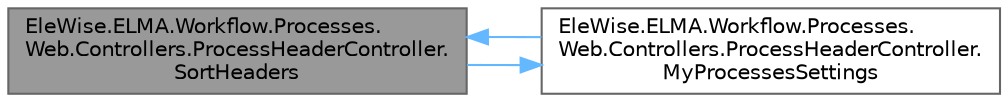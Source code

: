 digraph "EleWise.ELMA.Workflow.Processes.Web.Controllers.ProcessHeaderController.SortHeaders"
{
 // LATEX_PDF_SIZE
  bgcolor="transparent";
  edge [fontname=Helvetica,fontsize=10,labelfontname=Helvetica,labelfontsize=10];
  node [fontname=Helvetica,fontsize=10,shape=box,height=0.2,width=0.4];
  rankdir="LR";
  Node1 [id="Node000001",label="EleWise.ELMA.Workflow.Processes.\lWeb.Controllers.ProcessHeaderController.\lSortHeaders",height=0.2,width=0.4,color="gray40", fillcolor="grey60", style="filled", fontcolor="black",tooltip="Сортировка заголовков процесса исходя из настроек пользователя"];
  Node1 -> Node2 [id="edge1_Node000001_Node000002",color="steelblue1",style="solid",tooltip=" "];
  Node2 [id="Node000002",label="EleWise.ELMA.Workflow.Processes.\lWeb.Controllers.ProcessHeaderController.\lMyProcessesSettings",height=0.2,width=0.4,color="grey40", fillcolor="white", style="filled",URL="$class_ele_wise_1_1_e_l_m_a_1_1_workflow_1_1_processes_1_1_web_1_1_controllers_1_1_process_header_controller.html#aef82833807e056254c1cad194857a892",tooltip="Страница настроек отображения \"Мои процессы\"."];
  Node2 -> Node1 [id="edge2_Node000002_Node000001",color="steelblue1",style="solid",tooltip=" "];
}
